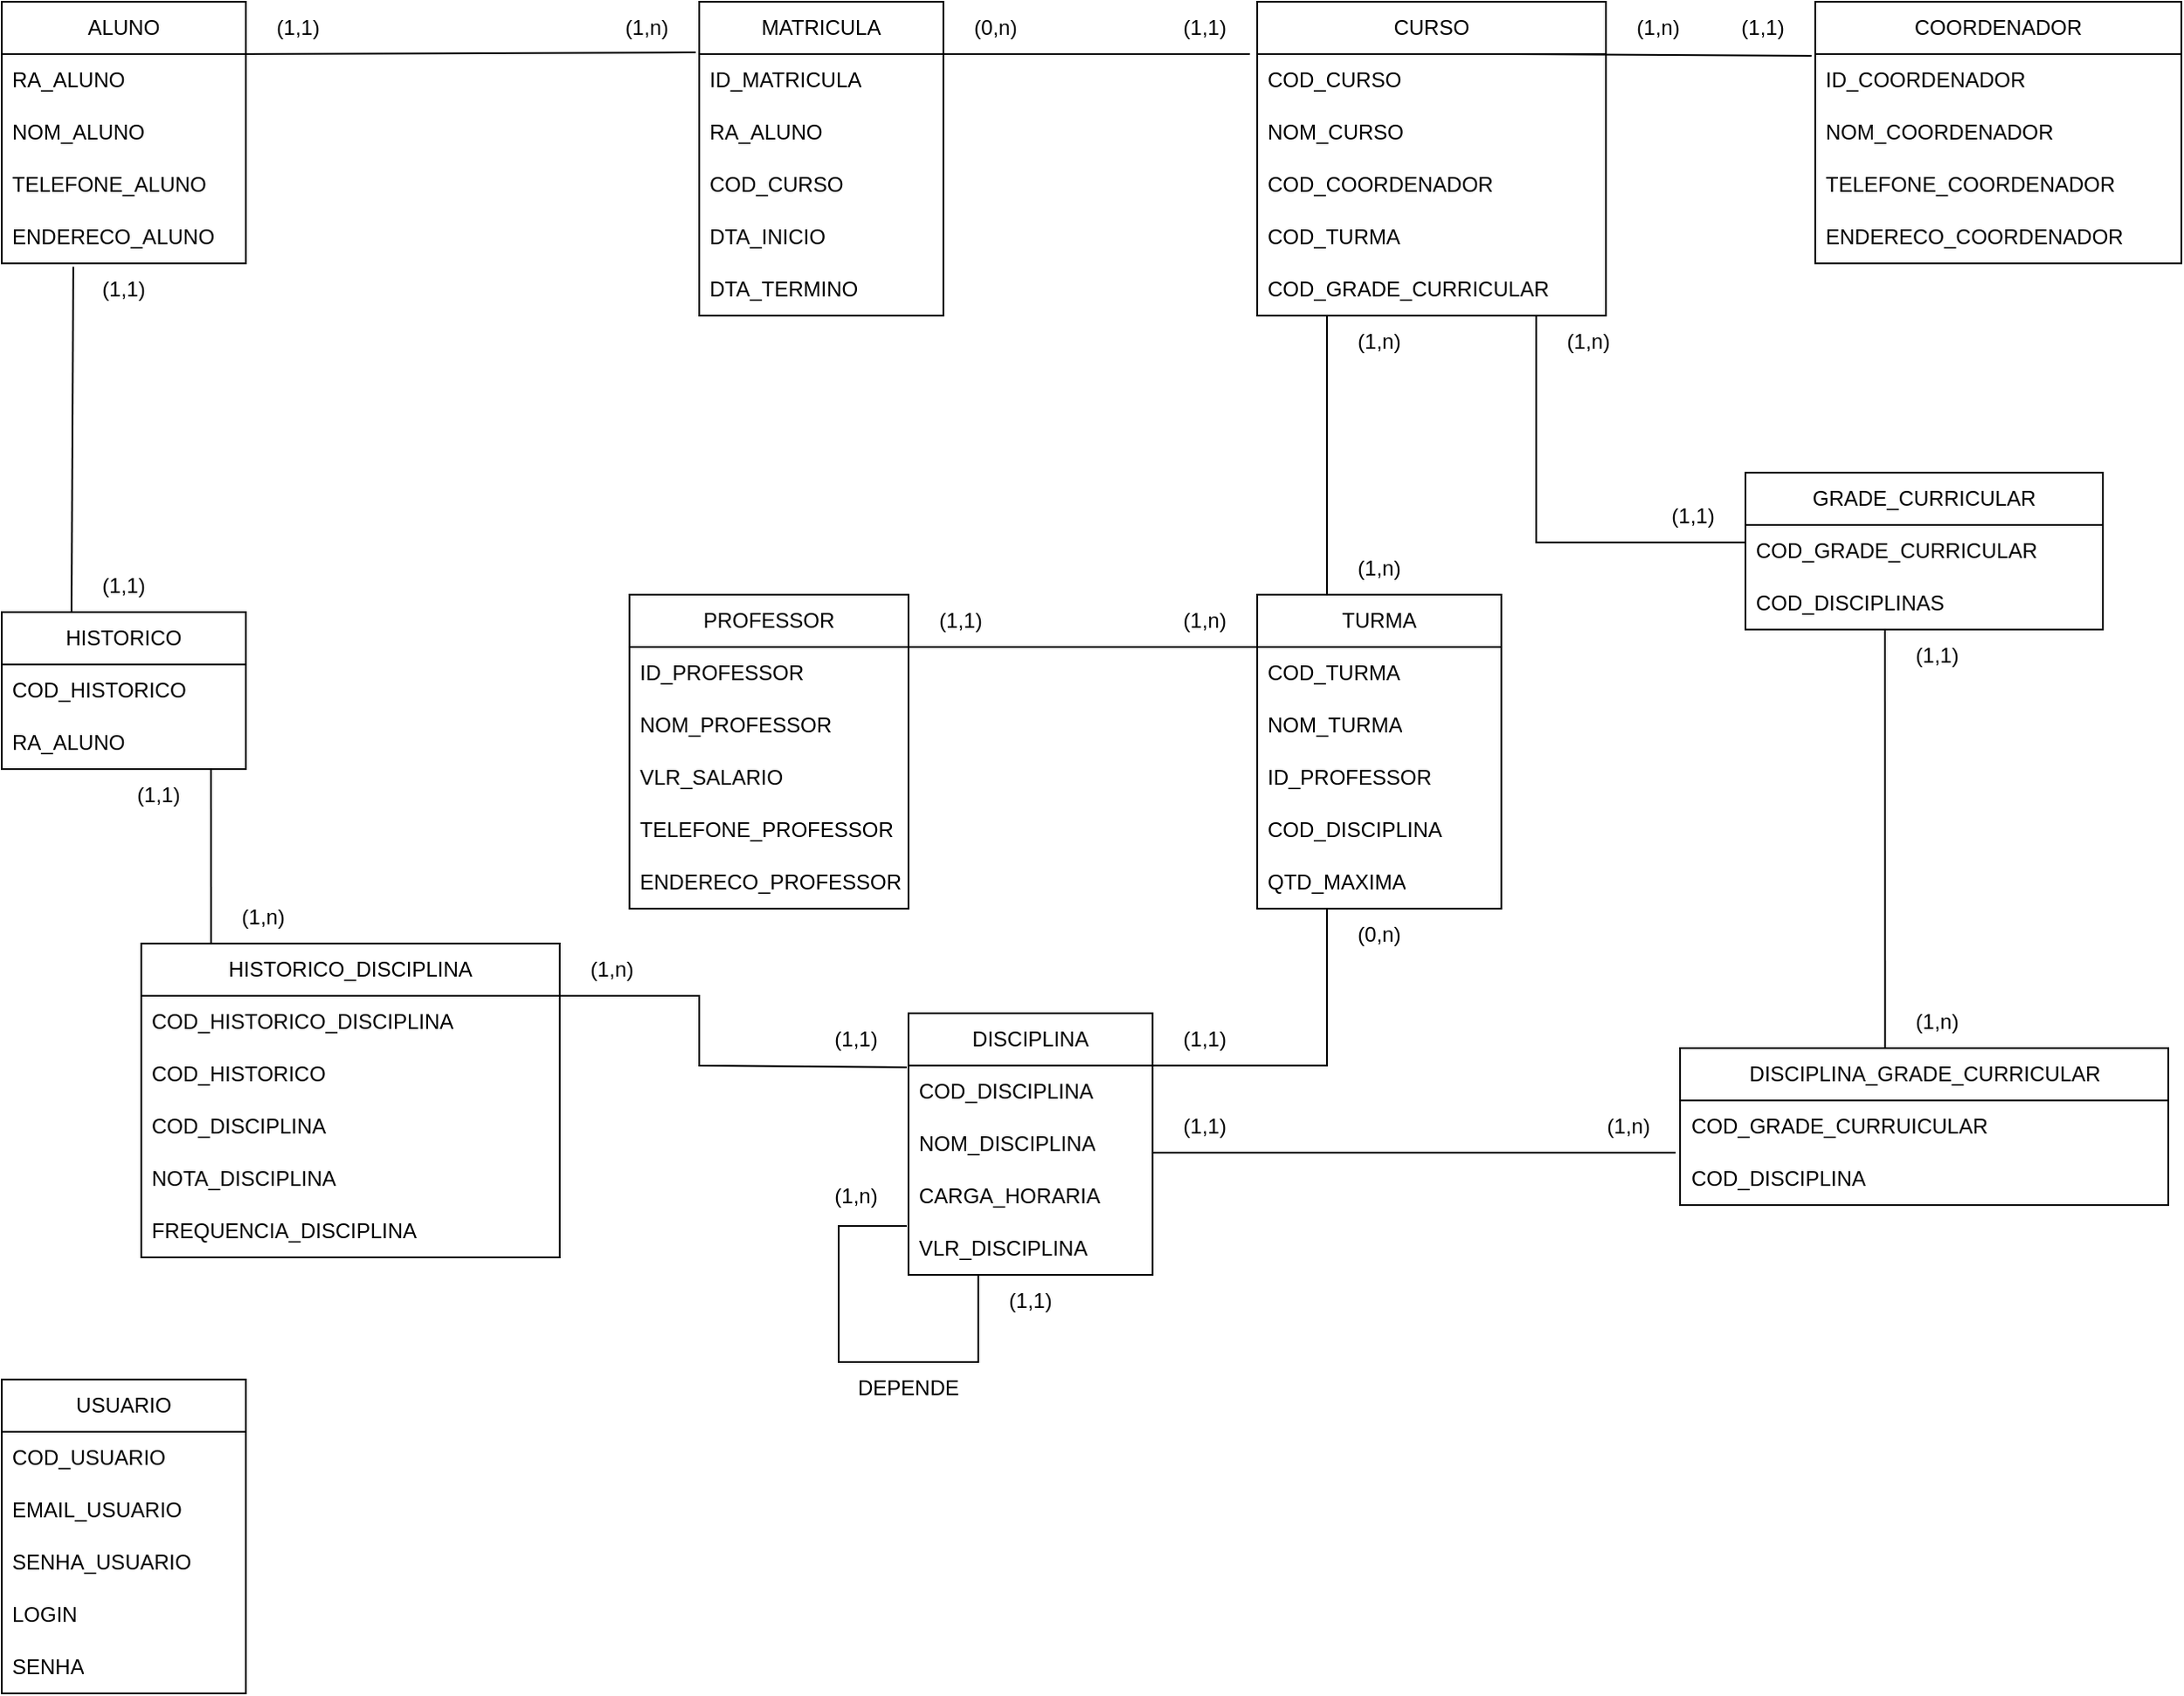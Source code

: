 <mxfile version="21.7.5" type="google">
  <diagram name="Page-1" id="bFk8Osh7UsnNkCCBwqu2">
    <mxGraphModel grid="1" page="1" gridSize="10" guides="1" tooltips="1" connect="1" arrows="1" fold="1" pageScale="1" pageWidth="850" pageHeight="1100" math="0" shadow="0">
      <root>
        <mxCell id="0" />
        <mxCell id="1" parent="0" />
        <mxCell id="pfegKLQjGpz8yjHYzD1Q-1" value="MATRICULA" style="swimlane;fontStyle=0;childLayout=stackLayout;horizontal=1;startSize=30;horizontalStack=0;resizeParent=1;resizeParentMax=0;resizeLast=0;collapsible=1;marginBottom=0;whiteSpace=wrap;html=1;" vertex="1" parent="1">
          <mxGeometry x="440" y="50" width="140" height="180" as="geometry" />
        </mxCell>
        <mxCell id="pfegKLQjGpz8yjHYzD1Q-2" value="ID_MATRICULA" style="text;strokeColor=none;fillColor=none;align=left;verticalAlign=middle;spacingLeft=4;spacingRight=4;overflow=hidden;points=[[0,0.5],[1,0.5]];portConstraint=eastwest;rotatable=0;whiteSpace=wrap;html=1;" vertex="1" parent="pfegKLQjGpz8yjHYzD1Q-1">
          <mxGeometry y="30" width="140" height="30" as="geometry" />
        </mxCell>
        <mxCell id="pfegKLQjGpz8yjHYzD1Q-5" value="RA_ALUNO" style="text;strokeColor=none;fillColor=none;align=left;verticalAlign=middle;spacingLeft=4;spacingRight=4;overflow=hidden;points=[[0,0.5],[1,0.5]];portConstraint=eastwest;rotatable=0;whiteSpace=wrap;html=1;" vertex="1" parent="pfegKLQjGpz8yjHYzD1Q-1">
          <mxGeometry y="60" width="140" height="30" as="geometry" />
        </mxCell>
        <mxCell id="pfegKLQjGpz8yjHYzD1Q-24" value="COD_CURSO" style="text;strokeColor=none;fillColor=none;align=left;verticalAlign=middle;spacingLeft=4;spacingRight=4;overflow=hidden;points=[[0,0.5],[1,0.5]];portConstraint=eastwest;rotatable=0;whiteSpace=wrap;html=1;" vertex="1" parent="pfegKLQjGpz8yjHYzD1Q-1">
          <mxGeometry y="90" width="140" height="30" as="geometry" />
        </mxCell>
        <mxCell id="pfegKLQjGpz8yjHYzD1Q-3" value="DTA_INICIO" style="text;strokeColor=none;fillColor=none;align=left;verticalAlign=middle;spacingLeft=4;spacingRight=4;overflow=hidden;points=[[0,0.5],[1,0.5]];portConstraint=eastwest;rotatable=0;whiteSpace=wrap;html=1;" vertex="1" parent="pfegKLQjGpz8yjHYzD1Q-1">
          <mxGeometry y="120" width="140" height="30" as="geometry" />
        </mxCell>
        <mxCell id="pfegKLQjGpz8yjHYzD1Q-4" value="DTA_TERMINO" style="text;strokeColor=none;fillColor=none;align=left;verticalAlign=middle;spacingLeft=4;spacingRight=4;overflow=hidden;points=[[0,0.5],[1,0.5]];portConstraint=eastwest;rotatable=0;whiteSpace=wrap;html=1;" vertex="1" parent="pfegKLQjGpz8yjHYzD1Q-1">
          <mxGeometry y="150" width="140" height="30" as="geometry" />
        </mxCell>
        <mxCell id="pfegKLQjGpz8yjHYzD1Q-9" value="ALUNO" style="swimlane;fontStyle=0;childLayout=stackLayout;horizontal=1;startSize=30;horizontalStack=0;resizeParent=1;resizeParentMax=0;resizeLast=0;collapsible=1;marginBottom=0;whiteSpace=wrap;html=1;" vertex="1" parent="1">
          <mxGeometry x="40" y="50" width="140" height="150" as="geometry" />
        </mxCell>
        <mxCell id="pfegKLQjGpz8yjHYzD1Q-10" value="RA_ALUNO" style="text;strokeColor=none;fillColor=none;align=left;verticalAlign=middle;spacingLeft=4;spacingRight=4;overflow=hidden;points=[[0,0.5],[1,0.5]];portConstraint=eastwest;rotatable=0;whiteSpace=wrap;html=1;" vertex="1" parent="pfegKLQjGpz8yjHYzD1Q-9">
          <mxGeometry y="30" width="140" height="30" as="geometry" />
        </mxCell>
        <mxCell id="pfegKLQjGpz8yjHYzD1Q-11" value="NOM_ALUNO" style="text;strokeColor=none;fillColor=none;align=left;verticalAlign=middle;spacingLeft=4;spacingRight=4;overflow=hidden;points=[[0,0.5],[1,0.5]];portConstraint=eastwest;rotatable=0;whiteSpace=wrap;html=1;" vertex="1" parent="pfegKLQjGpz8yjHYzD1Q-9">
          <mxGeometry y="60" width="140" height="30" as="geometry" />
        </mxCell>
        <mxCell id="pfegKLQjGpz8yjHYzD1Q-12" value="TELEFONE_ALUNO" style="text;strokeColor=none;fillColor=none;align=left;verticalAlign=middle;spacingLeft=4;spacingRight=4;overflow=hidden;points=[[0,0.5],[1,0.5]];portConstraint=eastwest;rotatable=0;whiteSpace=wrap;html=1;" vertex="1" parent="pfegKLQjGpz8yjHYzD1Q-9">
          <mxGeometry y="90" width="140" height="30" as="geometry" />
        </mxCell>
        <mxCell id="pfegKLQjGpz8yjHYzD1Q-13" value="ENDERECO_ALUNO" style="text;strokeColor=none;fillColor=none;align=left;verticalAlign=middle;spacingLeft=4;spacingRight=4;overflow=hidden;points=[[0,0.5],[1,0.5]];portConstraint=eastwest;rotatable=0;whiteSpace=wrap;html=1;" vertex="1" parent="pfegKLQjGpz8yjHYzD1Q-9">
          <mxGeometry y="120" width="140" height="30" as="geometry" />
        </mxCell>
        <mxCell id="pfegKLQjGpz8yjHYzD1Q-20" value="CURSO" style="swimlane;fontStyle=0;childLayout=stackLayout;horizontal=1;startSize=30;horizontalStack=0;resizeParent=1;resizeParentMax=0;resizeLast=0;collapsible=1;marginBottom=0;whiteSpace=wrap;html=1;" vertex="1" parent="1">
          <mxGeometry x="760" y="50" width="200" height="180" as="geometry" />
        </mxCell>
        <mxCell id="pfegKLQjGpz8yjHYzD1Q-21" value="COD_CURSO" style="text;strokeColor=none;fillColor=none;align=left;verticalAlign=middle;spacingLeft=4;spacingRight=4;overflow=hidden;points=[[0,0.5],[1,0.5]];portConstraint=eastwest;rotatable=0;whiteSpace=wrap;html=1;" vertex="1" parent="pfegKLQjGpz8yjHYzD1Q-20">
          <mxGeometry y="30" width="200" height="30" as="geometry" />
        </mxCell>
        <mxCell id="pfegKLQjGpz8yjHYzD1Q-22" value="NOM_CURSO" style="text;strokeColor=none;fillColor=none;align=left;verticalAlign=middle;spacingLeft=4;spacingRight=4;overflow=hidden;points=[[0,0.5],[1,0.5]];portConstraint=eastwest;rotatable=0;whiteSpace=wrap;html=1;" vertex="1" parent="pfegKLQjGpz8yjHYzD1Q-20">
          <mxGeometry y="60" width="200" height="30" as="geometry" />
        </mxCell>
        <mxCell id="pfegKLQjGpz8yjHYzD1Q-43" value="COD_COORDENADOR" style="text;strokeColor=none;fillColor=none;align=left;verticalAlign=middle;spacingLeft=4;spacingRight=4;overflow=hidden;points=[[0,0.5],[1,0.5]];portConstraint=eastwest;rotatable=0;whiteSpace=wrap;html=1;" vertex="1" parent="pfegKLQjGpz8yjHYzD1Q-20">
          <mxGeometry y="90" width="200" height="30" as="geometry" />
        </mxCell>
        <mxCell id="pfegKLQjGpz8yjHYzD1Q-23" value="COD_TURMA&lt;br&gt;" style="text;strokeColor=none;fillColor=none;align=left;verticalAlign=middle;spacingLeft=4;spacingRight=4;overflow=hidden;points=[[0,0.5],[1,0.5]];portConstraint=eastwest;rotatable=0;whiteSpace=wrap;html=1;" vertex="1" parent="pfegKLQjGpz8yjHYzD1Q-20">
          <mxGeometry y="120" width="200" height="30" as="geometry" />
        </mxCell>
        <mxCell id="pfegKLQjGpz8yjHYzD1Q-105" value="COD_GRADE_CURRICULAR&lt;br&gt;" style="text;strokeColor=none;fillColor=none;align=left;verticalAlign=middle;spacingLeft=4;spacingRight=4;overflow=hidden;points=[[0,0.5],[1,0.5]];portConstraint=eastwest;rotatable=0;whiteSpace=wrap;html=1;" vertex="1" parent="pfegKLQjGpz8yjHYzD1Q-20">
          <mxGeometry y="150" width="200" height="30" as="geometry" />
        </mxCell>
        <mxCell id="pfegKLQjGpz8yjHYzD1Q-26" value="DISCIPLINA" style="swimlane;fontStyle=0;childLayout=stackLayout;horizontal=1;startSize=30;horizontalStack=0;resizeParent=1;resizeParentMax=0;resizeLast=0;collapsible=1;marginBottom=0;whiteSpace=wrap;html=1;" vertex="1" parent="1">
          <mxGeometry x="560" y="630" width="140" height="150" as="geometry" />
        </mxCell>
        <mxCell id="pfegKLQjGpz8yjHYzD1Q-36" value="COD_DISCIPLINA" style="text;strokeColor=none;fillColor=none;align=left;verticalAlign=middle;spacingLeft=4;spacingRight=4;overflow=hidden;points=[[0,0.5],[1,0.5]];portConstraint=eastwest;rotatable=0;whiteSpace=wrap;html=1;" vertex="1" parent="pfegKLQjGpz8yjHYzD1Q-26">
          <mxGeometry y="30" width="140" height="30" as="geometry" />
        </mxCell>
        <mxCell id="pfegKLQjGpz8yjHYzD1Q-27" value="NOM_DISCIPLINA" style="text;strokeColor=none;fillColor=none;align=left;verticalAlign=middle;spacingLeft=4;spacingRight=4;overflow=hidden;points=[[0,0.5],[1,0.5]];portConstraint=eastwest;rotatable=0;whiteSpace=wrap;html=1;" vertex="1" parent="pfegKLQjGpz8yjHYzD1Q-26">
          <mxGeometry y="60" width="140" height="30" as="geometry" />
        </mxCell>
        <mxCell id="pfegKLQjGpz8yjHYzD1Q-28" value="CARGA_HORARIA" style="text;strokeColor=none;fillColor=none;align=left;verticalAlign=middle;spacingLeft=4;spacingRight=4;overflow=hidden;points=[[0,0.5],[1,0.5]];portConstraint=eastwest;rotatable=0;whiteSpace=wrap;html=1;" vertex="1" parent="pfegKLQjGpz8yjHYzD1Q-26">
          <mxGeometry y="90" width="140" height="30" as="geometry" />
        </mxCell>
        <mxCell id="pfegKLQjGpz8yjHYzD1Q-104" value="VLR_DISCIPLINA" style="text;strokeColor=none;fillColor=none;align=left;verticalAlign=middle;spacingLeft=4;spacingRight=4;overflow=hidden;points=[[0,0.5],[1,0.5]];portConstraint=eastwest;rotatable=0;whiteSpace=wrap;html=1;" vertex="1" parent="pfegKLQjGpz8yjHYzD1Q-26">
          <mxGeometry y="120" width="140" height="30" as="geometry" />
        </mxCell>
        <mxCell id="pfegKLQjGpz8yjHYzD1Q-30" value="TURMA" style="swimlane;fontStyle=0;childLayout=stackLayout;horizontal=1;startSize=30;horizontalStack=0;resizeParent=1;resizeParentMax=0;resizeLast=0;collapsible=1;marginBottom=0;whiteSpace=wrap;html=1;" vertex="1" parent="1">
          <mxGeometry x="760" y="390" width="140" height="180" as="geometry" />
        </mxCell>
        <mxCell id="pfegKLQjGpz8yjHYzD1Q-31" value="COD_TURMA" style="text;strokeColor=none;fillColor=none;align=left;verticalAlign=middle;spacingLeft=4;spacingRight=4;overflow=hidden;points=[[0,0.5],[1,0.5]];portConstraint=eastwest;rotatable=0;whiteSpace=wrap;html=1;" vertex="1" parent="pfegKLQjGpz8yjHYzD1Q-30">
          <mxGeometry y="30" width="140" height="30" as="geometry" />
        </mxCell>
        <mxCell id="pfegKLQjGpz8yjHYzD1Q-32" value="NOM_TURMA" style="text;strokeColor=none;fillColor=none;align=left;verticalAlign=middle;spacingLeft=4;spacingRight=4;overflow=hidden;points=[[0,0.5],[1,0.5]];portConstraint=eastwest;rotatable=0;whiteSpace=wrap;html=1;" vertex="1" parent="pfegKLQjGpz8yjHYzD1Q-30">
          <mxGeometry y="60" width="140" height="30" as="geometry" />
        </mxCell>
        <mxCell id="pfegKLQjGpz8yjHYzD1Q-37" value="ID_PROFESSOR" style="text;strokeColor=none;fillColor=none;align=left;verticalAlign=middle;spacingLeft=4;spacingRight=4;overflow=hidden;points=[[0,0.5],[1,0.5]];portConstraint=eastwest;rotatable=0;whiteSpace=wrap;html=1;" vertex="1" parent="pfegKLQjGpz8yjHYzD1Q-30">
          <mxGeometry y="90" width="140" height="30" as="geometry" />
        </mxCell>
        <mxCell id="pfegKLQjGpz8yjHYzD1Q-33" value="COD_DISCIPLINA" style="text;strokeColor=none;fillColor=none;align=left;verticalAlign=middle;spacingLeft=4;spacingRight=4;overflow=hidden;points=[[0,0.5],[1,0.5]];portConstraint=eastwest;rotatable=0;whiteSpace=wrap;html=1;" vertex="1" parent="pfegKLQjGpz8yjHYzD1Q-30">
          <mxGeometry y="120" width="140" height="30" as="geometry" />
        </mxCell>
        <mxCell id="pfegKLQjGpz8yjHYzD1Q-129" value="QTD_MAXIMA" style="text;strokeColor=none;fillColor=none;align=left;verticalAlign=middle;spacingLeft=4;spacingRight=4;overflow=hidden;points=[[0,0.5],[1,0.5]];portConstraint=eastwest;rotatable=0;whiteSpace=wrap;html=1;" vertex="1" parent="pfegKLQjGpz8yjHYzD1Q-30">
          <mxGeometry y="150" width="140" height="30" as="geometry" />
        </mxCell>
        <mxCell id="pfegKLQjGpz8yjHYzD1Q-38" value="PROFESSOR" style="swimlane;fontStyle=0;childLayout=stackLayout;horizontal=1;startSize=30;horizontalStack=0;resizeParent=1;resizeParentMax=0;resizeLast=0;collapsible=1;marginBottom=0;whiteSpace=wrap;html=1;" vertex="1" parent="1">
          <mxGeometry x="400" y="390" width="160" height="180" as="geometry" />
        </mxCell>
        <mxCell id="pfegKLQjGpz8yjHYzD1Q-39" value="ID_PROFESSOR" style="text;strokeColor=none;fillColor=none;align=left;verticalAlign=middle;spacingLeft=4;spacingRight=4;overflow=hidden;points=[[0,0.5],[1,0.5]];portConstraint=eastwest;rotatable=0;whiteSpace=wrap;html=1;" vertex="1" parent="pfegKLQjGpz8yjHYzD1Q-38">
          <mxGeometry y="30" width="160" height="30" as="geometry" />
        </mxCell>
        <mxCell id="pfegKLQjGpz8yjHYzD1Q-40" value="NOM_PROFESSOR" style="text;strokeColor=none;fillColor=none;align=left;verticalAlign=middle;spacingLeft=4;spacingRight=4;overflow=hidden;points=[[0,0.5],[1,0.5]];portConstraint=eastwest;rotatable=0;whiteSpace=wrap;html=1;" vertex="1" parent="pfegKLQjGpz8yjHYzD1Q-38">
          <mxGeometry y="60" width="160" height="30" as="geometry" />
        </mxCell>
        <mxCell id="pfegKLQjGpz8yjHYzD1Q-101" value="VLR_SALARIO" style="text;strokeColor=none;fillColor=none;align=left;verticalAlign=middle;spacingLeft=4;spacingRight=4;overflow=hidden;points=[[0,0.5],[1,0.5]];portConstraint=eastwest;rotatable=0;whiteSpace=wrap;html=1;" vertex="1" parent="pfegKLQjGpz8yjHYzD1Q-38">
          <mxGeometry y="90" width="160" height="30" as="geometry" />
        </mxCell>
        <mxCell id="pfegKLQjGpz8yjHYzD1Q-41" value="TELEFONE_PROFESSOR" style="text;strokeColor=none;fillColor=none;align=left;verticalAlign=middle;spacingLeft=4;spacingRight=4;overflow=hidden;points=[[0,0.5],[1,0.5]];portConstraint=eastwest;rotatable=0;whiteSpace=wrap;html=1;" vertex="1" parent="pfegKLQjGpz8yjHYzD1Q-38">
          <mxGeometry y="120" width="160" height="30" as="geometry" />
        </mxCell>
        <mxCell id="pfegKLQjGpz8yjHYzD1Q-42" value="ENDERECO_PROFESSOR" style="text;strokeColor=none;fillColor=none;align=left;verticalAlign=middle;spacingLeft=4;spacingRight=4;overflow=hidden;points=[[0,0.5],[1,0.5]];portConstraint=eastwest;rotatable=0;whiteSpace=wrap;html=1;" vertex="1" parent="pfegKLQjGpz8yjHYzD1Q-38">
          <mxGeometry y="150" width="160" height="30" as="geometry" />
        </mxCell>
        <mxCell id="pfegKLQjGpz8yjHYzD1Q-44" value="COORDENADOR" style="swimlane;fontStyle=0;childLayout=stackLayout;horizontal=1;startSize=30;horizontalStack=0;resizeParent=1;resizeParentMax=0;resizeLast=0;collapsible=1;marginBottom=0;whiteSpace=wrap;html=1;" vertex="1" parent="1">
          <mxGeometry x="1080" y="50" width="210" height="150" as="geometry" />
        </mxCell>
        <mxCell id="pfegKLQjGpz8yjHYzD1Q-45" value="ID_COORDENADOR" style="text;strokeColor=none;fillColor=none;align=left;verticalAlign=middle;spacingLeft=4;spacingRight=4;overflow=hidden;points=[[0,0.5],[1,0.5]];portConstraint=eastwest;rotatable=0;whiteSpace=wrap;html=1;" vertex="1" parent="pfegKLQjGpz8yjHYzD1Q-44">
          <mxGeometry y="30" width="210" height="30" as="geometry" />
        </mxCell>
        <mxCell id="pfegKLQjGpz8yjHYzD1Q-46" value="NOM_COORDENADOR" style="text;strokeColor=none;fillColor=none;align=left;verticalAlign=middle;spacingLeft=4;spacingRight=4;overflow=hidden;points=[[0,0.5],[1,0.5]];portConstraint=eastwest;rotatable=0;whiteSpace=wrap;html=1;" vertex="1" parent="pfegKLQjGpz8yjHYzD1Q-44">
          <mxGeometry y="60" width="210" height="30" as="geometry" />
        </mxCell>
        <mxCell id="pfegKLQjGpz8yjHYzD1Q-47" value="TELEFONE_COORDENADOR" style="text;strokeColor=none;fillColor=none;align=left;verticalAlign=middle;spacingLeft=4;spacingRight=4;overflow=hidden;points=[[0,0.5],[1,0.5]];portConstraint=eastwest;rotatable=0;whiteSpace=wrap;html=1;" vertex="1" parent="pfegKLQjGpz8yjHYzD1Q-44">
          <mxGeometry y="90" width="210" height="30" as="geometry" />
        </mxCell>
        <mxCell id="pfegKLQjGpz8yjHYzD1Q-48" value="ENDERECO_COORDENADOR" style="text;strokeColor=none;fillColor=none;align=left;verticalAlign=middle;spacingLeft=4;spacingRight=4;overflow=hidden;points=[[0,0.5],[1,0.5]];portConstraint=eastwest;rotatable=0;whiteSpace=wrap;html=1;" vertex="1" parent="pfegKLQjGpz8yjHYzD1Q-44">
          <mxGeometry y="120" width="210" height="30" as="geometry" />
        </mxCell>
        <mxCell id="pfegKLQjGpz8yjHYzD1Q-49" value="" style="endArrow=none;html=1;rounded=0;entryX=-0.014;entryY=-0.033;entryDx=0;entryDy=0;entryPerimeter=0;" edge="1" parent="1" target="pfegKLQjGpz8yjHYzD1Q-2">
          <mxGeometry width="50" height="50" relative="1" as="geometry">
            <mxPoint x="180" y="80" as="sourcePoint" />
            <mxPoint x="230" y="30" as="targetPoint" />
          </mxGeometry>
        </mxCell>
        <mxCell id="pfegKLQjGpz8yjHYzD1Q-50" value="(1,n)" style="text;html=1;strokeColor=none;fillColor=none;align=center;verticalAlign=middle;whiteSpace=wrap;rounded=0;" vertex="1" parent="1">
          <mxGeometry x="380" y="50" width="60" height="30" as="geometry" />
        </mxCell>
        <mxCell id="pfegKLQjGpz8yjHYzD1Q-52" value="(1,1)" style="text;html=1;strokeColor=none;fillColor=none;align=center;verticalAlign=middle;whiteSpace=wrap;rounded=0;" vertex="1" parent="1">
          <mxGeometry x="180" y="50" width="60" height="30" as="geometry" />
        </mxCell>
        <mxCell id="pfegKLQjGpz8yjHYzD1Q-53" value="" style="endArrow=none;html=1;rounded=0;entryX=-0.021;entryY=0;entryDx=0;entryDy=0;entryPerimeter=0;" edge="1" parent="1" target="pfegKLQjGpz8yjHYzD1Q-21">
          <mxGeometry width="50" height="50" relative="1" as="geometry">
            <mxPoint x="580" y="80" as="sourcePoint" />
            <mxPoint x="630" y="30" as="targetPoint" />
          </mxGeometry>
        </mxCell>
        <mxCell id="pfegKLQjGpz8yjHYzD1Q-54" value="(1,1)" style="text;html=1;strokeColor=none;fillColor=none;align=center;verticalAlign=middle;whiteSpace=wrap;rounded=0;" vertex="1" parent="1">
          <mxGeometry x="700" y="50" width="60" height="30" as="geometry" />
        </mxCell>
        <mxCell id="pfegKLQjGpz8yjHYzD1Q-55" value="(0,n)" style="text;html=1;strokeColor=none;fillColor=none;align=center;verticalAlign=middle;whiteSpace=wrap;rounded=0;" vertex="1" parent="1">
          <mxGeometry x="580" y="50" width="60" height="30" as="geometry" />
        </mxCell>
        <mxCell id="pfegKLQjGpz8yjHYzD1Q-56" value="" style="endArrow=none;html=1;rounded=0;entryX=-0.01;entryY=0.033;entryDx=0;entryDy=0;entryPerimeter=0;" edge="1" parent="1" target="pfegKLQjGpz8yjHYzD1Q-45">
          <mxGeometry width="50" height="50" relative="1" as="geometry">
            <mxPoint x="900" y="80" as="sourcePoint" />
            <mxPoint x="950" y="30" as="targetPoint" />
          </mxGeometry>
        </mxCell>
        <mxCell id="pfegKLQjGpz8yjHYzD1Q-57" value="(1,1)" style="text;html=1;strokeColor=none;fillColor=none;align=center;verticalAlign=middle;whiteSpace=wrap;rounded=0;" vertex="1" parent="1">
          <mxGeometry x="1020" y="50" width="60" height="30" as="geometry" />
        </mxCell>
        <mxCell id="pfegKLQjGpz8yjHYzD1Q-58" value="(1,n)" style="text;html=1;strokeColor=none;fillColor=none;align=center;verticalAlign=middle;whiteSpace=wrap;rounded=0;" vertex="1" parent="1">
          <mxGeometry x="960" y="50" width="60" height="30" as="geometry" />
        </mxCell>
        <mxCell id="pfegKLQjGpz8yjHYzD1Q-59" value="" style="endArrow=none;html=1;rounded=0;exitX=0;exitY=1;exitDx=0;exitDy=0;" edge="1" parent="1" source="pfegKLQjGpz8yjHYzD1Q-60">
          <mxGeometry width="50" height="50" relative="1" as="geometry">
            <mxPoint x="800" y="350" as="sourcePoint" />
            <mxPoint x="800" y="230" as="targetPoint" />
          </mxGeometry>
        </mxCell>
        <mxCell id="pfegKLQjGpz8yjHYzD1Q-60" value="(1,n)" style="text;html=1;strokeColor=none;fillColor=none;align=center;verticalAlign=middle;whiteSpace=wrap;rounded=0;" vertex="1" parent="1">
          <mxGeometry x="800" y="360" width="60" height="30" as="geometry" />
        </mxCell>
        <mxCell id="pfegKLQjGpz8yjHYzD1Q-62" value="(1,n)" style="text;html=1;strokeColor=none;fillColor=none;align=center;verticalAlign=middle;whiteSpace=wrap;rounded=0;" vertex="1" parent="1">
          <mxGeometry x="800" y="230" width="60" height="30" as="geometry" />
        </mxCell>
        <mxCell id="pfegKLQjGpz8yjHYzD1Q-63" value="" style="endArrow=none;html=1;rounded=0;entryX=1;entryY=1;entryDx=0;entryDy=0;" edge="1" parent="1" target="pfegKLQjGpz8yjHYzD1Q-65">
          <mxGeometry width="50" height="50" relative="1" as="geometry">
            <mxPoint x="560" y="420" as="sourcePoint" />
            <mxPoint x="610" y="370" as="targetPoint" />
          </mxGeometry>
        </mxCell>
        <mxCell id="pfegKLQjGpz8yjHYzD1Q-64" value="(1,1)" style="text;html=1;strokeColor=none;fillColor=none;align=center;verticalAlign=middle;whiteSpace=wrap;rounded=0;" vertex="1" parent="1">
          <mxGeometry x="560" y="390" width="60" height="30" as="geometry" />
        </mxCell>
        <mxCell id="pfegKLQjGpz8yjHYzD1Q-65" value="(1,n)" style="text;html=1;strokeColor=none;fillColor=none;align=center;verticalAlign=middle;whiteSpace=wrap;rounded=0;" vertex="1" parent="1">
          <mxGeometry x="700" y="390" width="60" height="30" as="geometry" />
        </mxCell>
        <mxCell id="pfegKLQjGpz8yjHYzD1Q-66" value="" style="endArrow=none;html=1;rounded=0;entryX=0;entryY=0;entryDx=0;entryDy=0;exitX=0;exitY=1;exitDx=0;exitDy=0;" edge="1" parent="1" source="pfegKLQjGpz8yjHYzD1Q-67" target="pfegKLQjGpz8yjHYzD1Q-68">
          <mxGeometry width="50" height="50" relative="1" as="geometry">
            <mxPoint x="340" y="700" as="sourcePoint" />
            <mxPoint x="390" y="650" as="targetPoint" />
            <Array as="points">
              <mxPoint x="800" y="660" />
            </Array>
          </mxGeometry>
        </mxCell>
        <mxCell id="pfegKLQjGpz8yjHYzD1Q-67" value="(1,1)" style="text;html=1;strokeColor=none;fillColor=none;align=center;verticalAlign=middle;whiteSpace=wrap;rounded=0;" vertex="1" parent="1">
          <mxGeometry x="700" y="630" width="60" height="30" as="geometry" />
        </mxCell>
        <mxCell id="pfegKLQjGpz8yjHYzD1Q-68" value="(0,n)" style="text;html=1;strokeColor=none;fillColor=none;align=center;verticalAlign=middle;whiteSpace=wrap;rounded=0;" vertex="1" parent="1">
          <mxGeometry x="800" y="570" width="60" height="30" as="geometry" />
        </mxCell>
        <mxCell id="pfegKLQjGpz8yjHYzD1Q-69" value="HISTORICO" style="swimlane;fontStyle=0;childLayout=stackLayout;horizontal=1;startSize=30;horizontalStack=0;resizeParent=1;resizeParentMax=0;resizeLast=0;collapsible=1;marginBottom=0;whiteSpace=wrap;html=1;" vertex="1" parent="1">
          <mxGeometry x="40" y="400" width="140" height="90" as="geometry" />
        </mxCell>
        <mxCell id="pfegKLQjGpz8yjHYzD1Q-70" value="COD_HISTORICO" style="text;strokeColor=none;fillColor=none;align=left;verticalAlign=middle;spacingLeft=4;spacingRight=4;overflow=hidden;points=[[0,0.5],[1,0.5]];portConstraint=eastwest;rotatable=0;whiteSpace=wrap;html=1;" vertex="1" parent="pfegKLQjGpz8yjHYzD1Q-69">
          <mxGeometry y="30" width="140" height="30" as="geometry" />
        </mxCell>
        <mxCell id="pfegKLQjGpz8yjHYzD1Q-71" value="RA_ALUNO" style="text;strokeColor=none;fillColor=none;align=left;verticalAlign=middle;spacingLeft=4;spacingRight=4;overflow=hidden;points=[[0,0.5],[1,0.5]];portConstraint=eastwest;rotatable=0;whiteSpace=wrap;html=1;" vertex="1" parent="pfegKLQjGpz8yjHYzD1Q-69">
          <mxGeometry y="60" width="140" height="30" as="geometry" />
        </mxCell>
        <mxCell id="pfegKLQjGpz8yjHYzD1Q-73" value="" style="endArrow=none;html=1;rounded=0;entryX=0.293;entryY=1.067;entryDx=0;entryDy=0;entryPerimeter=0;exitX=0;exitY=1;exitDx=0;exitDy=0;" edge="1" parent="1" source="pfegKLQjGpz8yjHYzD1Q-77" target="pfegKLQjGpz8yjHYzD1Q-13">
          <mxGeometry width="50" height="50" relative="1" as="geometry">
            <mxPoint x="80" y="523" as="sourcePoint" />
            <mxPoint x="130" y="290" as="targetPoint" />
          </mxGeometry>
        </mxCell>
        <mxCell id="pfegKLQjGpz8yjHYzD1Q-77" value="(1,1)" style="text;html=1;strokeColor=none;fillColor=none;align=center;verticalAlign=middle;whiteSpace=wrap;rounded=0;" vertex="1" parent="1">
          <mxGeometry x="80" y="370" width="60" height="30" as="geometry" />
        </mxCell>
        <mxCell id="pfegKLQjGpz8yjHYzD1Q-78" value="(1,1)" style="text;html=1;strokeColor=none;fillColor=none;align=center;verticalAlign=middle;whiteSpace=wrap;rounded=0;" vertex="1" parent="1">
          <mxGeometry x="80" y="200" width="60" height="30" as="geometry" />
        </mxCell>
        <mxCell id="pfegKLQjGpz8yjHYzD1Q-79" value="HISTORICO_DISCIPLINA" style="swimlane;fontStyle=0;childLayout=stackLayout;horizontal=1;startSize=30;horizontalStack=0;resizeParent=1;resizeParentMax=0;resizeLast=0;collapsible=1;marginBottom=0;whiteSpace=wrap;html=1;" vertex="1" parent="1">
          <mxGeometry x="120" y="590" width="240" height="180" as="geometry" />
        </mxCell>
        <mxCell id="pfegKLQjGpz8yjHYzD1Q-80" value="COD_HISTORICO_DISCIPLINA" style="text;strokeColor=none;fillColor=none;align=left;verticalAlign=middle;spacingLeft=4;spacingRight=4;overflow=hidden;points=[[0,0.5],[1,0.5]];portConstraint=eastwest;rotatable=0;whiteSpace=wrap;html=1;" vertex="1" parent="pfegKLQjGpz8yjHYzD1Q-79">
          <mxGeometry y="30" width="240" height="30" as="geometry" />
        </mxCell>
        <mxCell id="pfegKLQjGpz8yjHYzD1Q-81" value="COD_HISTORICO" style="text;strokeColor=none;fillColor=none;align=left;verticalAlign=middle;spacingLeft=4;spacingRight=4;overflow=hidden;points=[[0,0.5],[1,0.5]];portConstraint=eastwest;rotatable=0;whiteSpace=wrap;html=1;" vertex="1" parent="pfegKLQjGpz8yjHYzD1Q-79">
          <mxGeometry y="60" width="240" height="30" as="geometry" />
        </mxCell>
        <mxCell id="pfegKLQjGpz8yjHYzD1Q-82" value="COD_DISCIPLINA" style="text;strokeColor=none;fillColor=none;align=left;verticalAlign=middle;spacingLeft=4;spacingRight=4;overflow=hidden;points=[[0,0.5],[1,0.5]];portConstraint=eastwest;rotatable=0;whiteSpace=wrap;html=1;" vertex="1" parent="pfegKLQjGpz8yjHYzD1Q-79">
          <mxGeometry y="90" width="240" height="30" as="geometry" />
        </mxCell>
        <mxCell id="pfegKLQjGpz8yjHYzD1Q-83" value="NOTA_DISCIPLINA" style="text;strokeColor=none;fillColor=none;align=left;verticalAlign=middle;spacingLeft=4;spacingRight=4;overflow=hidden;points=[[0,0.5],[1,0.5]];portConstraint=eastwest;rotatable=0;whiteSpace=wrap;html=1;" vertex="1" parent="pfegKLQjGpz8yjHYzD1Q-79">
          <mxGeometry y="120" width="240" height="30" as="geometry" />
        </mxCell>
        <mxCell id="pfegKLQjGpz8yjHYzD1Q-84" value="FREQUENCIA_DISCIPLINA" style="text;strokeColor=none;fillColor=none;align=left;verticalAlign=middle;spacingLeft=4;spacingRight=4;overflow=hidden;points=[[0,0.5],[1,0.5]];portConstraint=eastwest;rotatable=0;whiteSpace=wrap;html=1;" vertex="1" parent="pfegKLQjGpz8yjHYzD1Q-79">
          <mxGeometry y="150" width="240" height="30" as="geometry" />
        </mxCell>
        <mxCell id="pfegKLQjGpz8yjHYzD1Q-86" value="" style="endArrow=none;html=1;rounded=0;exitX=0.167;exitY=0;exitDx=0;exitDy=0;exitPerimeter=0;" edge="1" parent="1" source="pfegKLQjGpz8yjHYzD1Q-79">
          <mxGeometry width="50" height="50" relative="1" as="geometry">
            <mxPoint x="160" y="570" as="sourcePoint" />
            <mxPoint x="160" y="490" as="targetPoint" />
          </mxGeometry>
        </mxCell>
        <mxCell id="pfegKLQjGpz8yjHYzD1Q-88" value="(1,n)" style="text;html=1;strokeColor=none;fillColor=none;align=center;verticalAlign=middle;whiteSpace=wrap;rounded=0;" vertex="1" parent="1">
          <mxGeometry x="160" y="560" width="60" height="30" as="geometry" />
        </mxCell>
        <mxCell id="pfegKLQjGpz8yjHYzD1Q-89" value="(1,1)" style="text;html=1;strokeColor=none;fillColor=none;align=center;verticalAlign=middle;whiteSpace=wrap;rounded=0;" vertex="1" parent="1">
          <mxGeometry x="100" y="490" width="60" height="30" as="geometry" />
        </mxCell>
        <mxCell id="pfegKLQjGpz8yjHYzD1Q-92" value="" style="endArrow=none;html=1;rounded=0;entryX=-0.007;entryY=0.033;entryDx=0;entryDy=0;entryPerimeter=0;" edge="1" parent="1" target="pfegKLQjGpz8yjHYzD1Q-36">
          <mxGeometry width="50" height="50" relative="1" as="geometry">
            <mxPoint x="360" y="620" as="sourcePoint" />
            <mxPoint x="410" y="570" as="targetPoint" />
            <Array as="points">
              <mxPoint x="440" y="620" />
              <mxPoint x="440" y="660" />
            </Array>
          </mxGeometry>
        </mxCell>
        <mxCell id="pfegKLQjGpz8yjHYzD1Q-94" value="(1,n)" style="text;html=1;strokeColor=none;fillColor=none;align=center;verticalAlign=middle;whiteSpace=wrap;rounded=0;" vertex="1" parent="1">
          <mxGeometry x="360" y="590" width="60" height="30" as="geometry" />
        </mxCell>
        <mxCell id="pfegKLQjGpz8yjHYzD1Q-95" value="(1,1)" style="text;html=1;strokeColor=none;fillColor=none;align=center;verticalAlign=middle;whiteSpace=wrap;rounded=0;" vertex="1" parent="1">
          <mxGeometry x="500" y="630" width="60" height="30" as="geometry" />
        </mxCell>
        <mxCell id="pfegKLQjGpz8yjHYzD1Q-97" value="GRADE_CURRICULAR" style="swimlane;fontStyle=0;childLayout=stackLayout;horizontal=1;startSize=30;horizontalStack=0;resizeParent=1;resizeParentMax=0;resizeLast=0;collapsible=1;marginBottom=0;whiteSpace=wrap;html=1;" vertex="1" parent="1">
          <mxGeometry x="1040" y="320" width="205" height="90" as="geometry" />
        </mxCell>
        <mxCell id="pfegKLQjGpz8yjHYzD1Q-98" value="COD_GRADE_CURRICULAR" style="text;strokeColor=none;fillColor=none;align=left;verticalAlign=middle;spacingLeft=4;spacingRight=4;overflow=hidden;points=[[0,0.5],[1,0.5]];portConstraint=eastwest;rotatable=0;whiteSpace=wrap;html=1;" vertex="1" parent="pfegKLQjGpz8yjHYzD1Q-97">
          <mxGeometry y="30" width="205" height="30" as="geometry" />
        </mxCell>
        <mxCell id="pfegKLQjGpz8yjHYzD1Q-99" value="COD_DISCIPLINAS" style="text;strokeColor=none;fillColor=none;align=left;verticalAlign=middle;spacingLeft=4;spacingRight=4;overflow=hidden;points=[[0,0.5],[1,0.5]];portConstraint=eastwest;rotatable=0;whiteSpace=wrap;html=1;" vertex="1" parent="pfegKLQjGpz8yjHYzD1Q-97">
          <mxGeometry y="60" width="205" height="30" as="geometry" />
        </mxCell>
        <mxCell id="pfegKLQjGpz8yjHYzD1Q-106" value="" style="endArrow=none;html=1;rounded=0;" edge="1" parent="1">
          <mxGeometry width="50" height="50" relative="1" as="geometry">
            <mxPoint x="1040" y="360" as="sourcePoint" />
            <mxPoint x="920" y="230" as="targetPoint" />
            <Array as="points">
              <mxPoint x="920" y="360" />
            </Array>
          </mxGeometry>
        </mxCell>
        <mxCell id="pfegKLQjGpz8yjHYzD1Q-107" value="(1,1)" style="text;html=1;strokeColor=none;fillColor=none;align=center;verticalAlign=middle;whiteSpace=wrap;rounded=0;" vertex="1" parent="1">
          <mxGeometry x="980" y="330" width="60" height="30" as="geometry" />
        </mxCell>
        <mxCell id="pfegKLQjGpz8yjHYzD1Q-109" value="(1,n)" style="text;html=1;strokeColor=none;fillColor=none;align=center;verticalAlign=middle;whiteSpace=wrap;rounded=0;" vertex="1" parent="1">
          <mxGeometry x="920" y="230" width="60" height="30" as="geometry" />
        </mxCell>
        <mxCell id="pfegKLQjGpz8yjHYzD1Q-110" value="DISCIPLINA_GRADE_CURRICULAR" style="swimlane;fontStyle=0;childLayout=stackLayout;horizontal=1;startSize=30;horizontalStack=0;resizeParent=1;resizeParentMax=0;resizeLast=0;collapsible=1;marginBottom=0;whiteSpace=wrap;html=1;" vertex="1" parent="1">
          <mxGeometry x="1002.5" y="650" width="280" height="90" as="geometry" />
        </mxCell>
        <mxCell id="pfegKLQjGpz8yjHYzD1Q-111" value="COD_GRADE_CURRUICULAR" style="text;strokeColor=none;fillColor=none;align=left;verticalAlign=middle;spacingLeft=4;spacingRight=4;overflow=hidden;points=[[0,0.5],[1,0.5]];portConstraint=eastwest;rotatable=0;whiteSpace=wrap;html=1;" vertex="1" parent="pfegKLQjGpz8yjHYzD1Q-110">
          <mxGeometry y="30" width="280" height="30" as="geometry" />
        </mxCell>
        <mxCell id="pfegKLQjGpz8yjHYzD1Q-112" value="COD_DISCIPLINA" style="text;strokeColor=none;fillColor=none;align=left;verticalAlign=middle;spacingLeft=4;spacingRight=4;overflow=hidden;points=[[0,0.5],[1,0.5]];portConstraint=eastwest;rotatable=0;whiteSpace=wrap;html=1;" vertex="1" parent="pfegKLQjGpz8yjHYzD1Q-110">
          <mxGeometry y="60" width="280" height="30" as="geometry" />
        </mxCell>
        <mxCell id="pfegKLQjGpz8yjHYzD1Q-114" value="" style="endArrow=none;html=1;rounded=0;entryX=-0.009;entryY=0;entryDx=0;entryDy=0;entryPerimeter=0;" edge="1" parent="1" target="pfegKLQjGpz8yjHYzD1Q-112">
          <mxGeometry width="50" height="50" relative="1" as="geometry">
            <mxPoint x="700" y="710" as="sourcePoint" />
            <mxPoint x="750" y="660" as="targetPoint" />
          </mxGeometry>
        </mxCell>
        <mxCell id="pfegKLQjGpz8yjHYzD1Q-115" value="(1,1)" style="text;html=1;strokeColor=none;fillColor=none;align=center;verticalAlign=middle;whiteSpace=wrap;rounded=0;" vertex="1" parent="1">
          <mxGeometry x="700" y="680" width="60" height="30" as="geometry" />
        </mxCell>
        <mxCell id="pfegKLQjGpz8yjHYzD1Q-116" value="(1,n)" style="text;html=1;strokeColor=none;fillColor=none;align=center;verticalAlign=middle;whiteSpace=wrap;rounded=0;" vertex="1" parent="1">
          <mxGeometry x="942.5" y="680" width="60" height="30" as="geometry" />
        </mxCell>
        <mxCell id="pfegKLQjGpz8yjHYzD1Q-117" value="" style="endArrow=none;html=1;rounded=0;exitX=0.42;exitY=0;exitDx=0;exitDy=0;exitPerimeter=0;" edge="1" parent="1" source="pfegKLQjGpz8yjHYzD1Q-110">
          <mxGeometry width="50" height="50" relative="1" as="geometry">
            <mxPoint x="1120" y="640" as="sourcePoint" />
            <mxPoint x="1120" y="410" as="targetPoint" />
          </mxGeometry>
        </mxCell>
        <mxCell id="pfegKLQjGpz8yjHYzD1Q-119" value="(1,1)" style="text;html=1;strokeColor=none;fillColor=none;align=center;verticalAlign=middle;whiteSpace=wrap;rounded=0;" vertex="1" parent="1">
          <mxGeometry x="1120" y="410" width="60" height="30" as="geometry" />
        </mxCell>
        <mxCell id="pfegKLQjGpz8yjHYzD1Q-120" value="(1,n)" style="text;html=1;strokeColor=none;fillColor=none;align=center;verticalAlign=middle;whiteSpace=wrap;rounded=0;" vertex="1" parent="1">
          <mxGeometry x="1120" y="620" width="60" height="30" as="geometry" />
        </mxCell>
        <mxCell id="pfegKLQjGpz8yjHYzD1Q-121" value="" style="endArrow=none;html=1;rounded=0;exitX=-0.007;exitY=1.067;exitDx=0;exitDy=0;exitPerimeter=0;" edge="1" parent="1" source="pfegKLQjGpz8yjHYzD1Q-28">
          <mxGeometry width="50" height="50" relative="1" as="geometry">
            <mxPoint x="550" y="830" as="sourcePoint" />
            <mxPoint x="600" y="780" as="targetPoint" />
            <Array as="points">
              <mxPoint x="520" y="752" />
              <mxPoint x="520" y="830" />
              <mxPoint x="600" y="830" />
            </Array>
          </mxGeometry>
        </mxCell>
        <mxCell id="pfegKLQjGpz8yjHYzD1Q-122" value="(1,n)" style="text;html=1;strokeColor=none;fillColor=none;align=center;verticalAlign=middle;whiteSpace=wrap;rounded=0;" vertex="1" parent="1">
          <mxGeometry x="500" y="720" width="60" height="30" as="geometry" />
        </mxCell>
        <mxCell id="pfegKLQjGpz8yjHYzD1Q-123" value="(1,1)" style="text;html=1;strokeColor=none;fillColor=none;align=center;verticalAlign=middle;whiteSpace=wrap;rounded=0;" vertex="1" parent="1">
          <mxGeometry x="600" y="780" width="60" height="30" as="geometry" />
        </mxCell>
        <mxCell id="pfegKLQjGpz8yjHYzD1Q-124" value="DEPENDE" style="text;html=1;strokeColor=none;fillColor=none;align=center;verticalAlign=middle;whiteSpace=wrap;rounded=0;" vertex="1" parent="1">
          <mxGeometry x="530" y="830" width="60" height="30" as="geometry" />
        </mxCell>
        <mxCell id="pfegKLQjGpz8yjHYzD1Q-130" value="USUARIO" style="swimlane;fontStyle=0;childLayout=stackLayout;horizontal=1;startSize=30;horizontalStack=0;resizeParent=1;resizeParentMax=0;resizeLast=0;collapsible=1;marginBottom=0;whiteSpace=wrap;html=1;" vertex="1" parent="1">
          <mxGeometry x="40" y="840" width="140" height="180" as="geometry" />
        </mxCell>
        <mxCell id="pfegKLQjGpz8yjHYzD1Q-131" value="COD_USUARIO" style="text;strokeColor=none;fillColor=none;align=left;verticalAlign=middle;spacingLeft=4;spacingRight=4;overflow=hidden;points=[[0,0.5],[1,0.5]];portConstraint=eastwest;rotatable=0;whiteSpace=wrap;html=1;" vertex="1" parent="pfegKLQjGpz8yjHYzD1Q-130">
          <mxGeometry y="30" width="140" height="30" as="geometry" />
        </mxCell>
        <mxCell id="pfegKLQjGpz8yjHYzD1Q-134" value="EMAIL_USUARIO" style="text;strokeColor=none;fillColor=none;align=left;verticalAlign=middle;spacingLeft=4;spacingRight=4;overflow=hidden;points=[[0,0.5],[1,0.5]];portConstraint=eastwest;rotatable=0;whiteSpace=wrap;html=1;" vertex="1" parent="pfegKLQjGpz8yjHYzD1Q-130">
          <mxGeometry y="60" width="140" height="30" as="geometry" />
        </mxCell>
        <mxCell id="pfegKLQjGpz8yjHYzD1Q-135" value="SENHA_USUARIO" style="text;strokeColor=none;fillColor=none;align=left;verticalAlign=middle;spacingLeft=4;spacingRight=4;overflow=hidden;points=[[0,0.5],[1,0.5]];portConstraint=eastwest;rotatable=0;whiteSpace=wrap;html=1;" vertex="1" parent="pfegKLQjGpz8yjHYzD1Q-130">
          <mxGeometry y="90" width="140" height="30" as="geometry" />
        </mxCell>
        <mxCell id="pfegKLQjGpz8yjHYzD1Q-132" value="LOGIN" style="text;strokeColor=none;fillColor=none;align=left;verticalAlign=middle;spacingLeft=4;spacingRight=4;overflow=hidden;points=[[0,0.5],[1,0.5]];portConstraint=eastwest;rotatable=0;whiteSpace=wrap;html=1;" vertex="1" parent="pfegKLQjGpz8yjHYzD1Q-130">
          <mxGeometry y="120" width="140" height="30" as="geometry" />
        </mxCell>
        <mxCell id="pfegKLQjGpz8yjHYzD1Q-133" value="SENHA" style="text;strokeColor=none;fillColor=none;align=left;verticalAlign=middle;spacingLeft=4;spacingRight=4;overflow=hidden;points=[[0,0.5],[1,0.5]];portConstraint=eastwest;rotatable=0;whiteSpace=wrap;html=1;" vertex="1" parent="pfegKLQjGpz8yjHYzD1Q-130">
          <mxGeometry y="150" width="140" height="30" as="geometry" />
        </mxCell>
      </root>
    </mxGraphModel>
  </diagram>
</mxfile>
